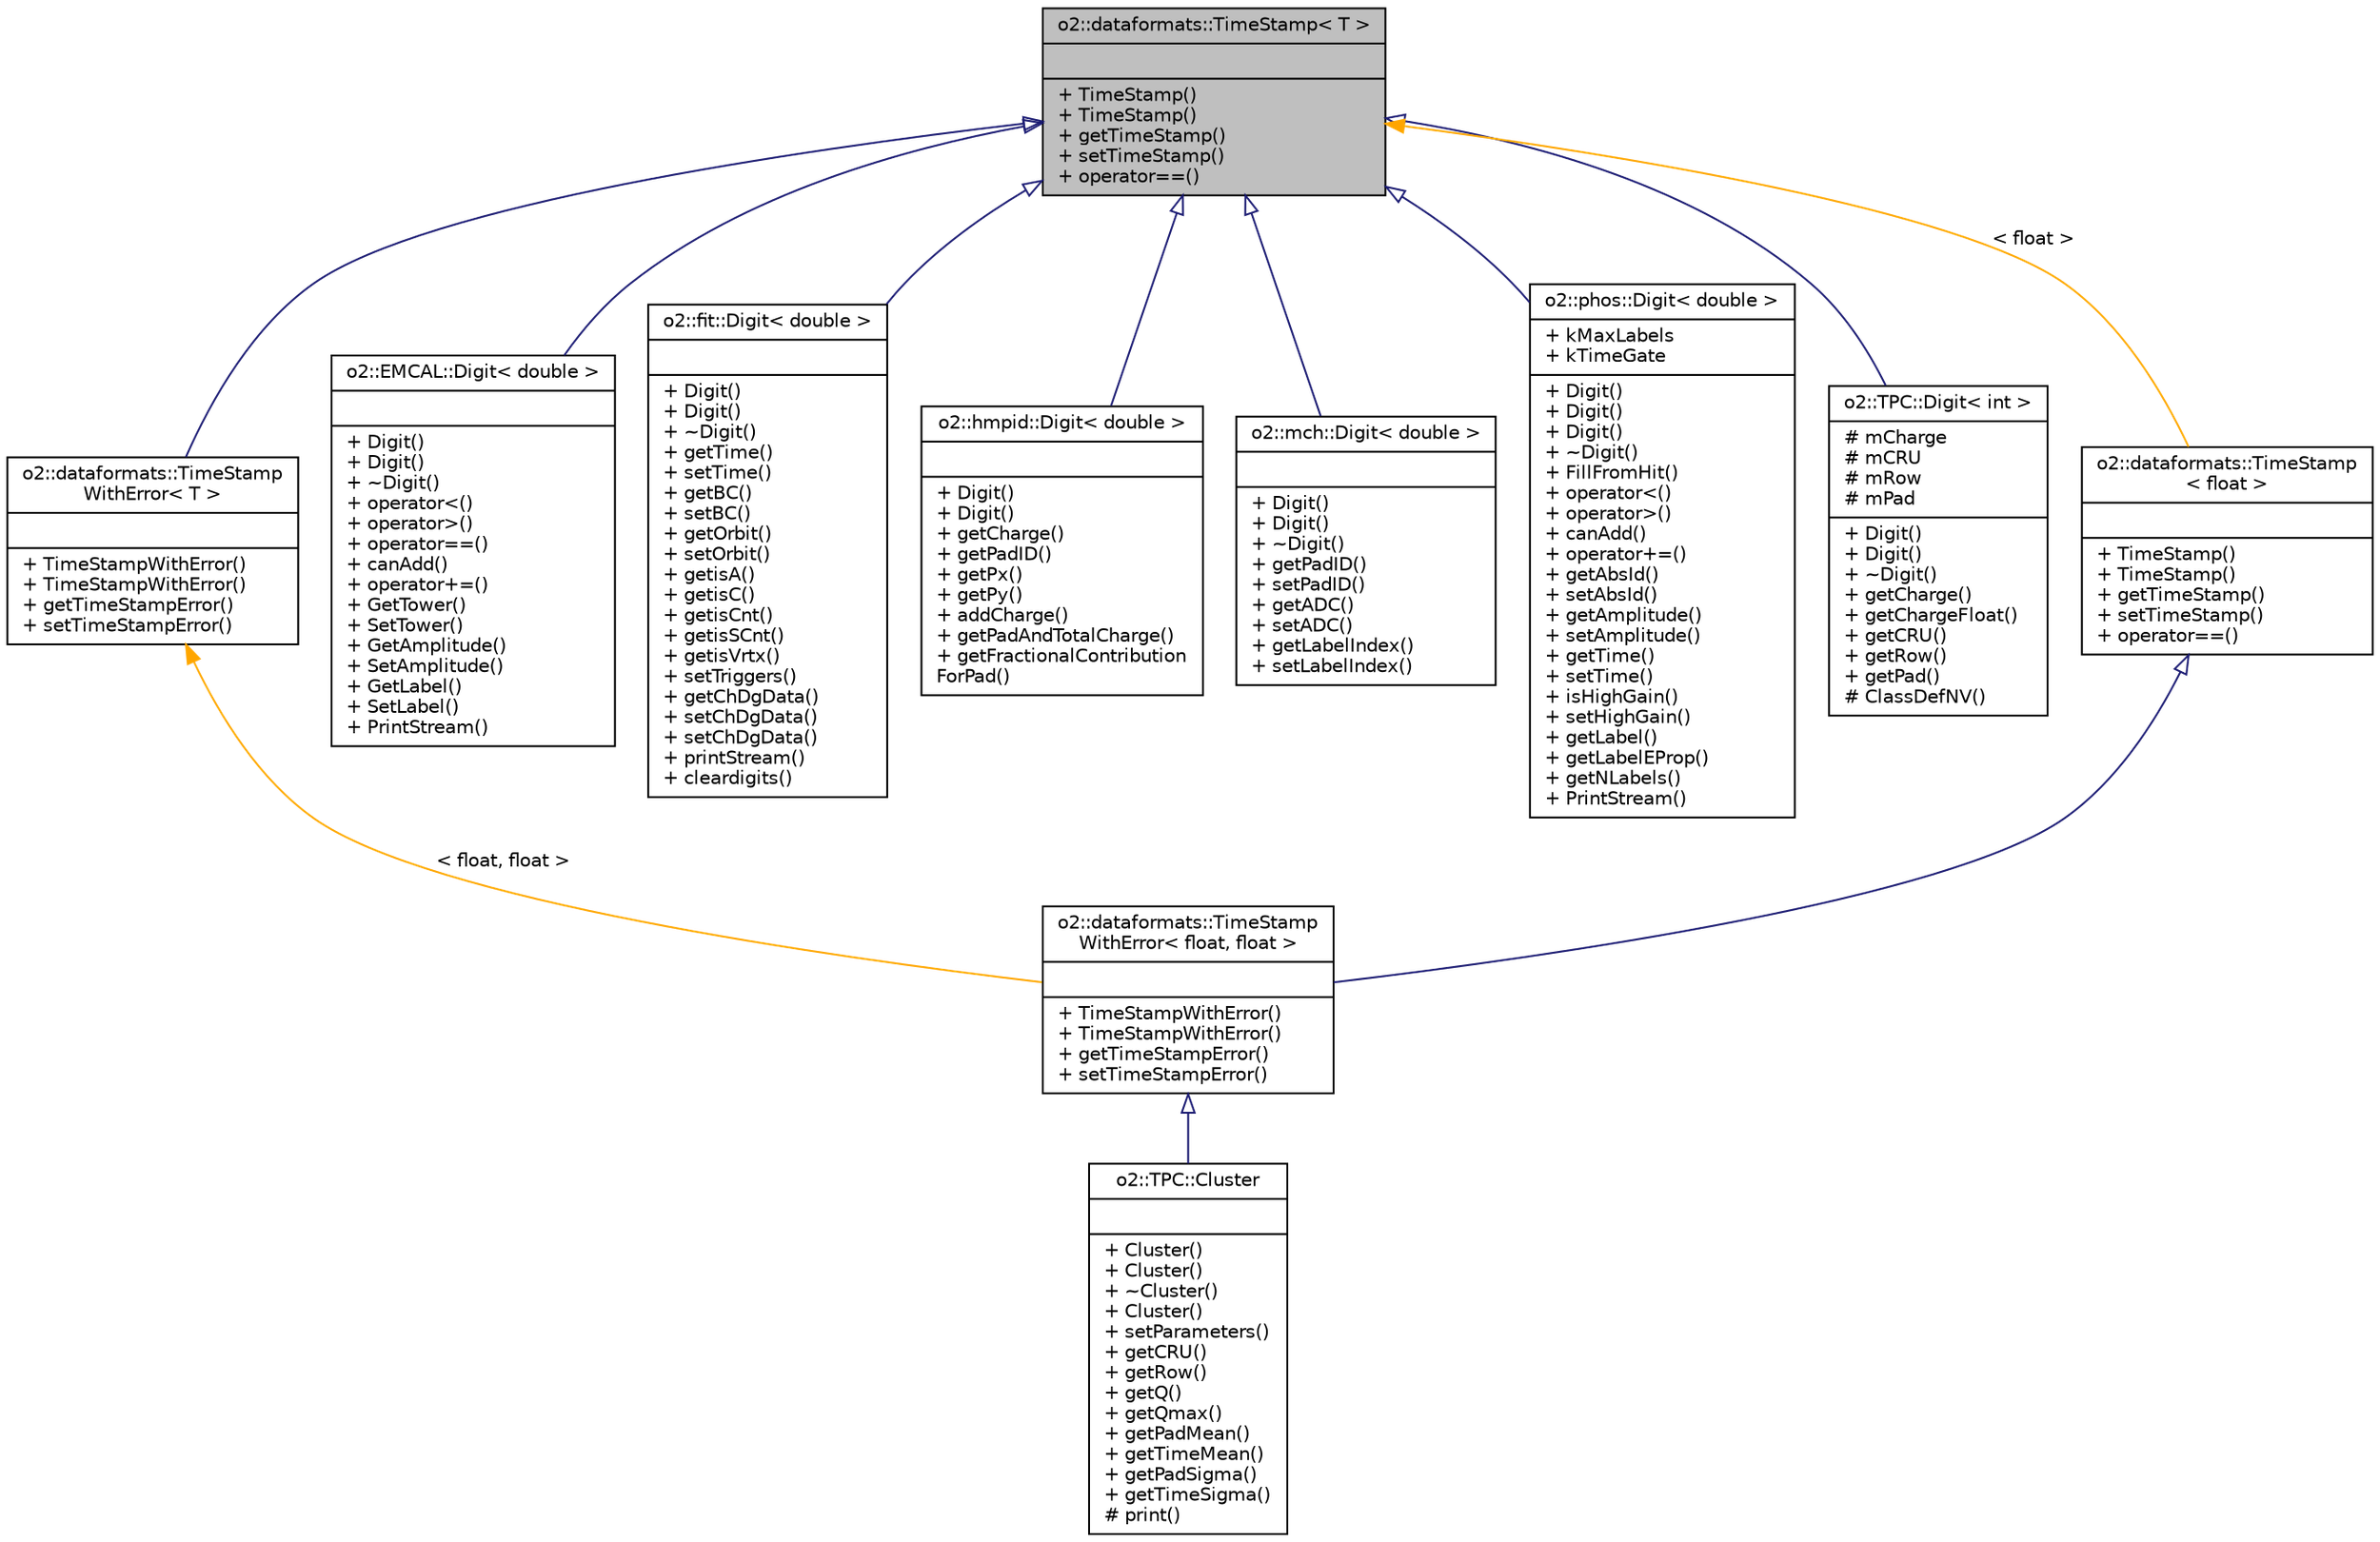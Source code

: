 digraph "o2::dataformats::TimeStamp&lt; T &gt;"
{
 // INTERACTIVE_SVG=YES
  bgcolor="transparent";
  edge [fontname="Helvetica",fontsize="10",labelfontname="Helvetica",labelfontsize="10"];
  node [fontname="Helvetica",fontsize="10",shape=record];
  Node1 [label="{o2::dataformats::TimeStamp\< T \>\n||+ TimeStamp()\l+ TimeStamp()\l+ getTimeStamp()\l+ setTimeStamp()\l+ operator==()\l}",height=0.2,width=0.4,color="black", fillcolor="grey75", style="filled" fontcolor="black"];
  Node1 -> Node2 [dir="back",color="midnightblue",fontsize="10",style="solid",arrowtail="onormal",fontname="Helvetica"];
  Node2 [label="{o2::dataformats::TimeStamp\lWithError\< T \>\n||+ TimeStampWithError()\l+ TimeStampWithError()\l+ getTimeStampError()\l+ setTimeStampError()\l}",height=0.2,width=0.4,color="black",URL="$d3/dbf/classo2_1_1dataformats_1_1TimeStampWithError.html"];
  Node2 -> Node3 [dir="back",color="orange",fontsize="10",style="solid",label=" \< float, float \>" ,fontname="Helvetica"];
  Node3 [label="{o2::dataformats::TimeStamp\lWithError\< float, float \>\n||+ TimeStampWithError()\l+ TimeStampWithError()\l+ getTimeStampError()\l+ setTimeStampError()\l}",height=0.2,width=0.4,color="black",URL="$d3/dbf/classo2_1_1dataformats_1_1TimeStampWithError.html"];
  Node3 -> Node4 [dir="back",color="midnightblue",fontsize="10",style="solid",arrowtail="onormal",fontname="Helvetica"];
  Node4 [label="{o2::TPC::Cluster\n||+ Cluster()\l+ Cluster()\l+ ~Cluster()\l+ Cluster()\l+ setParameters()\l+ getCRU()\l+ getRow()\l+ getQ()\l+ getQmax()\l+ getPadMean()\l+ getTimeMean()\l+ getPadSigma()\l+ getTimeSigma()\l# print()\l}",height=0.2,width=0.4,color="black",URL="$de/dd5/classo2_1_1TPC_1_1Cluster.html",tooltip="Cluster class for the TPC. "];
  Node1 -> Node5 [dir="back",color="midnightblue",fontsize="10",style="solid",arrowtail="onormal",fontname="Helvetica"];
  Node5 [label="{o2::EMCAL::Digit\< double \>\n||+ Digit()\l+ Digit()\l+ ~Digit()\l+ operator\<()\l+ operator\>()\l+ operator==()\l+ canAdd()\l+ operator+=()\l+ GetTower()\l+ SetTower()\l+ GetAmplitude()\l+ SetAmplitude()\l+ GetLabel()\l+ SetLabel()\l+ PrintStream()\l}",height=0.2,width=0.4,color="black",URL="$d5/d5a/classo2_1_1EMCAL_1_1Digit.html",tooltip="EMCAL digit implementation. "];
  Node1 -> Node6 [dir="back",color="midnightblue",fontsize="10",style="solid",arrowtail="onormal",fontname="Helvetica"];
  Node6 [label="{o2::fit::Digit\< double \>\n||+ Digit()\l+ Digit()\l+ ~Digit()\l+ getTime()\l+ setTime()\l+ getBC()\l+ setBC()\l+ getOrbit()\l+ setOrbit()\l+ getisA()\l+ getisC()\l+ getisCnt()\l+ getisSCnt()\l+ getisVrtx()\l+ setTriggers()\l+ getChDgData()\l+ setChDgData()\l+ setChDgData()\l+ printStream()\l+ cleardigits()\l}",height=0.2,width=0.4,color="black",URL="$db/df9/classo2_1_1fit_1_1Digit.html",tooltip="FIT digit implementation. "];
  Node1 -> Node7 [dir="back",color="midnightblue",fontsize="10",style="solid",arrowtail="onormal",fontname="Helvetica"];
  Node7 [label="{o2::hmpid::Digit\< double \>\n||+ Digit()\l+ Digit()\l+ getCharge()\l+ getPadID()\l+ getPx()\l+ getPy()\l+ addCharge()\l+ getPadAndTotalCharge()\l+ getFractionalContribution\lForPad()\l}",height=0.2,width=0.4,color="black",URL="$d3/d03/classo2_1_1hmpid_1_1Digit.html",tooltip="HMPID digit implementation. "];
  Node1 -> Node8 [dir="back",color="midnightblue",fontsize="10",style="solid",arrowtail="onormal",fontname="Helvetica"];
  Node8 [label="{o2::mch::Digit\< double \>\n||+ Digit()\l+ Digit()\l+ ~Digit()\l+ getPadID()\l+ setPadID()\l+ getADC()\l+ setADC()\l+ getLabelIndex()\l+ setLabelIndex()\l}",height=0.2,width=0.4,color="black",URL="$da/d30/classo2_1_1mch_1_1Digit.html"];
  Node1 -> Node9 [dir="back",color="midnightblue",fontsize="10",style="solid",arrowtail="onormal",fontname="Helvetica"];
  Node9 [label="{o2::phos::Digit\< double \>\n|+ kMaxLabels\l+ kTimeGate\l|+ Digit()\l+ Digit()\l+ Digit()\l+ ~Digit()\l+ FillFromHit()\l+ operator\<()\l+ operator\>()\l+ canAdd()\l+ operator+=()\l+ getAbsId()\l+ setAbsId()\l+ getAmplitude()\l+ setAmplitude()\l+ getTime()\l+ setTime()\l+ isHighGain()\l+ setHighGain()\l+ getLabel()\l+ getLabelEProp()\l+ getNLabels()\l+ PrintStream()\l}",height=0.2,width=0.4,color="black",URL="$df/dbc/classo2_1_1phos_1_1Digit.html"];
  Node1 -> Node10 [dir="back",color="midnightblue",fontsize="10",style="solid",arrowtail="onormal",fontname="Helvetica"];
  Node10 [label="{o2::TPC::Digit\< int \>\n|# mCharge\l# mCRU\l# mRow\l# mPad\l|+ Digit()\l+ Digit()\l+ ~Digit()\l+ getCharge()\l+ getChargeFloat()\l+ getCRU()\l+ getRow()\l+ getPad()\l# ClassDefNV()\l}",height=0.2,width=0.4,color="black",URL="$dd/def/classo2_1_1TPC_1_1Digit.html"];
  Node1 -> Node11 [dir="back",color="orange",fontsize="10",style="solid",label=" \< float \>" ,fontname="Helvetica"];
  Node11 [label="{o2::dataformats::TimeStamp\l\< float \>\n||+ TimeStamp()\l+ TimeStamp()\l+ getTimeStamp()\l+ setTimeStamp()\l+ operator==()\l}",height=0.2,width=0.4,color="black",URL="$d0/d94/classo2_1_1dataformats_1_1TimeStamp.html"];
  Node11 -> Node3 [dir="back",color="midnightblue",fontsize="10",style="solid",arrowtail="onormal",fontname="Helvetica"];
}
